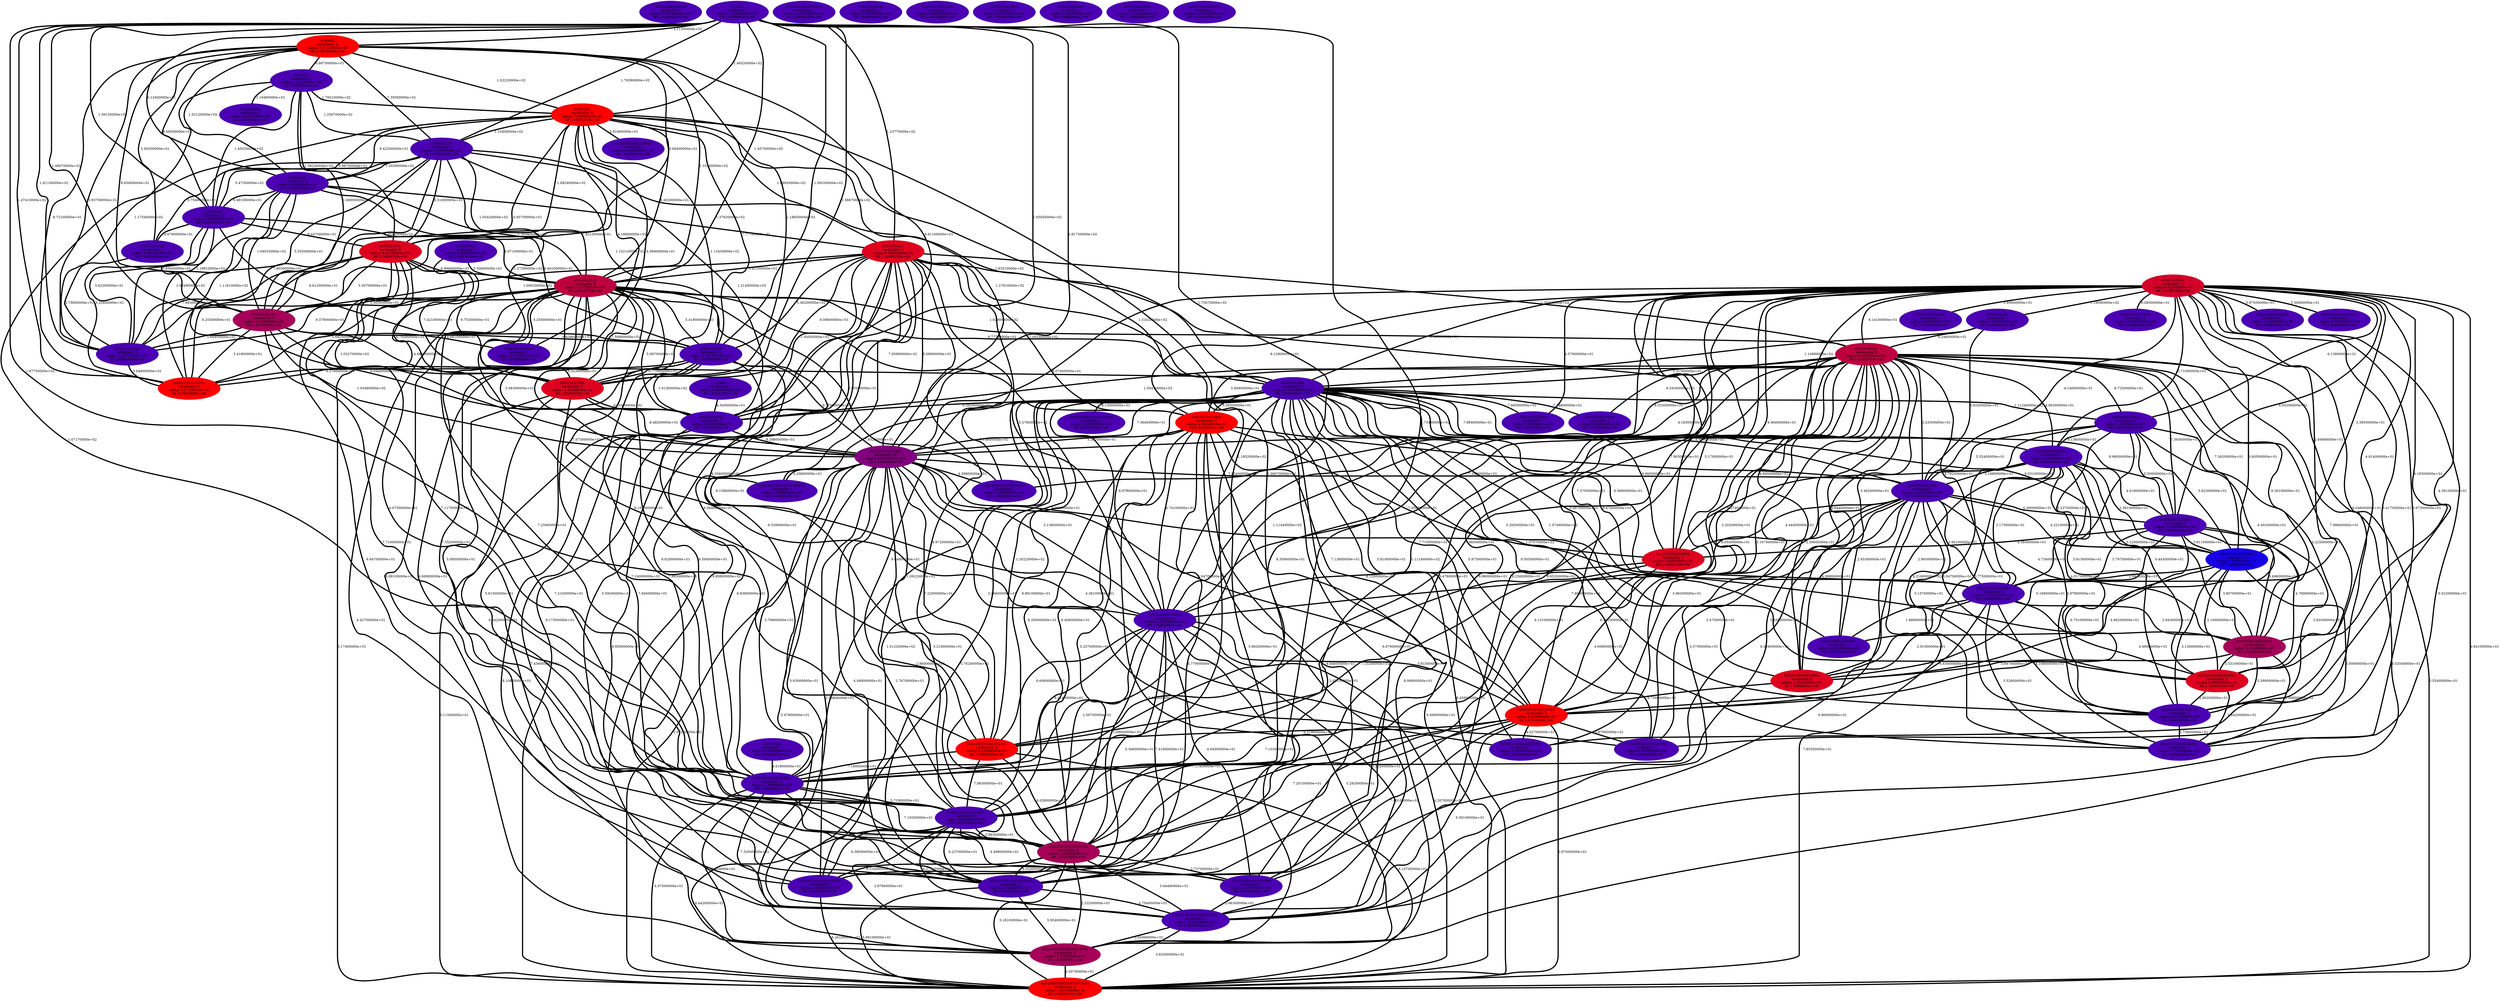 graph parent_cardinality_optimal_16 {
    edge[style=solid, penwidth="5", labeldistance="10"]
    010101000101010 [label="010101000101010\ncardinality 1\nradius 0.00000000e+00\nlfd 1.00000000e+00", color="#4B00B3", style="filled"]
    0101010010101001 [label="0101010010101001\ncardinality 4\nradius 2.76100000e+01\nlfd 1.00000000e+00", color="#4B00B3", style="filled"]
    010101010101001 [label="010101010101001\ncardinality 16\nradius 5.90600000e+01\nlfd 1.19264508e+00", color="#81007D", style="filled"]
    01010101010101010001 [label="01010101010101010001\ncardinality 2\nradius 2.86000000e+01\nlfd 1.00000000e+00", color="#4B00B3", style="filled"]
    010100100 [label="010100100\ncardinality 1\nradius 0.00000000e+00\nlfd 1.00000000e+00", color="#4B00B3", style="filled"]
    01010101010010100 [label="01010101010010100\ncardinality 1\nradius 0.00000000e+00\nlfd 1.00000000e+00", color="#4B00B3", style="filled"]
    01010101010001 [label="01010101010001\ncardinality 5\nradius 4.56000000e+01\nlfd 2.32192809e+00", color="#FE0000", style="filled"]
    010101001001010101 [label="010101001001010101\ncardinality 3\nradius 2.49800000e+01\nlfd 1.58496250e+00", color="#DF001F", style="filled"]
    01001010100 [label="01001010100\ncardinality 1\nradius 0.00000000e+00\nlfd 1.00000000e+00", color="#4B00B3", style="filled"]
    01010100101010001 [label="01010100101010001\ncardinality 3\nradius 2.55400000e+01\nlfd 1.58496250e+00", color="#DF001F", style="filled"]
    0101010010010 [label="0101010010010\ncardinality 2\nradius 2.87900000e+01\nlfd 1.00000000e+00", color="#4B00B3", style="filled"]
    0101010101010101000 [label="0101010101010101000\ncardinality 1\nradius 0.00000000e+00\nlfd 1.00000000e+00", color="#4B00B3", style="filled"]
    010100 [label="010100\ncardinality 2\nradius 1.32940000e+02\nlfd 1.00000000e+00", color="#4B00B3", style="filled"]
    010101000100 [label="010101000100\ncardinality 1\nradius 0.00000000e+00\nlfd 1.00000000e+00", color="#4B00B3", style="filled"]
    0101010101010101001010 [label="0101010101010101001010\ncardinality 1\nradius 0.00000000e+00\nlfd 1.00000000e+00", color="#4B00B3", style="filled"]
    010010100 [label="010010100\ncardinality 1\nradius 0.00000000e+00\nlfd 1.00000000e+00", color="#4B00B3", style="filled"]
    010101001010001 [label="010101001010001\ncardinality 1\nradius 0.00000000e+00\nlfd 1.00000000e+00", color="#4B00B3", style="filled"]
    01010100101010100 [label="01010100101010100\ncardinality 2\nradius 2.60700000e+01\nlfd 1.00000000e+00", color="#4B00B3", style="filled"]
    01001010101010 [label="01001010101010\ncardinality 1\nradius 0.00000000e+00\nlfd 1.00000000e+00", color="#4B00B3", style="filled"]
    0100101001 [label="0100101001\ncardinality 3\nradius 4.62100000e+01\nlfd 1.58496250e+00", color="#DF001F", style="filled"]
    01010100010100 [label="01010100010100\ncardinality 2\nradius 4.06300000e+01\nlfd 1.00000000e+00", color="#4B00B3", style="filled"]
    010101010101000 [label="010101010101000\ncardinality 1\nradius 0.00000000e+00\nlfd 1.00000000e+00", color="#4B00B3", style="filled"]
    010101010100101001 [label="010101010100101001\ncardinality 4\nradius 4.26600000e+01\nlfd 2.00000000e+00", color="#FC0002", style="filled"]
    0101010000 [label="0101010000\ncardinality 2\nradius 5.38900000e+01\nlfd 1.00000000e+00", color="#4B00B3", style="filled"]
    0100010101 [label="0100010101\ncardinality 4\nradius 8.51000000e+01\nlfd 1.00000000e+00", color="#4B00B3", style="filled"]
    01010101010101010010 [label="01010101010101010010\ncardinality 1\nradius 0.00000000e+00\nlfd 1.00000000e+00", color="#4B00B3", style="filled"]
    01010100001 [label="01010100001\ncardinality 8\nradius 6.60000000e+01\nlfd 1.41503750e+00", color="#BE0040", style="filled"]
    010101010101010101010 [label="010101010101010101010\ncardinality 1\nradius 0.00000000e+00\nlfd 1.00000000e+00", color="#4B00B3", style="filled"]
    010000 [label="010000\ncardinality 1\nradius 0.00000000e+00\nlfd 1.00000000e+00", color="#4B00B3", style="filled"]
    01010101010101010100 [label="01010101010101010100\ncardinality 2\nradius 3.71200000e+01\nlfd 1.00000000e+00", color="#4B00B3", style="filled"]
    0101010001010101 [label="0101010001010101\ncardinality 3\nradius 3.82500000e+01\nlfd 1.58496250e+00", color="#DF001F", style="filled"]
    01010010101 [label="01010010101\ncardinality 8\nradius 6.17700000e+01\nlfd 1.41503750e+00", color="#BE0040", style="filled"]
    01010101010010101001 [label="01010101010010101001\ncardinality 1\nradius 0.00000000e+00\nlfd 1.00000000e+00", color="#4B00B3", style="filled"]
    01010101010010 [label="01010101010010\ncardinality 1\nradius 0.00000000e+00\nlfd 1.00000000e+00", color="#4B00B3", style="filled"]
    010101001010010 [label="010101001010010\ncardinality 1\nradius 0.00000000e+00\nlfd 1.00000000e+00", color="#4B00B3", style="filled"]
    010101001000 [label="010101001000\ncardinality 1\nradius 0.00000000e+00\nlfd 1.00000000e+00", color="#4B00B3", style="filled"]
    01010100100101010 [label="01010100100101010\ncardinality 1\nradius 0.00000000e+00\nlfd 1.00000000e+00", color="#4B00B3", style="filled"]
    0101001001 [label="0101001001\ncardinality 9\nradius 6.43800000e+01\nlfd 1.58496250e+00", color="#DF001F", style="filled"]
    010101000100101 [label="010101000100101\ncardinality 2\nradius 3.32400000e+01\nlfd 1.00000000e+00", color="#4B00B3", style="filled"]
    0101010101010101010101 [label="0101010101010101010101\ncardinality 5\nradius 2.76400000e+01\nlfd 1.32192809e+00", color="#A60058", style="filled"]
    01010101010101000 [label="01010101010101000\ncardinality 2\nradius 5.39500000e+01\nlfd 1.00000000e+00", color="#4B00B3", style="filled"]
    010101000101001 [label="010101000101001\ncardinality 2\nradius 3.26300000e+01\nlfd 1.00000000e+00", color="#4B00B3", style="filled"]
    01010010100 [label="01010010100\ncardinality 2\nradius 4.68700000e+01\nlfd 1.00000000e+00", color="#4B00B3", style="filled"]
    01010101001 [label="01010101001\ncardinality 43\nradius 6.62300000e+01\nlfd 1.51937416e+00", color="#D4002A", style="filled"]
    01010100010010 [label="01010100010010\ncardinality 1\nradius 0.00000000e+00\nlfd 1.00000000e+00", color="#4B00B3", style="filled"]
    0101010101001010100 [label="0101010101001010100\ncardinality 1\nradius 0.00000000e+00\nlfd 1.00000000e+00", color="#4B00B3", style="filled"]
    0100001 [label="0100001\ncardinality 4\nradius 7.87900000e+01\nlfd 2.00000000e+00", color="#FC0002", style="filled"]
    010101010101010010 [label="010101010101010010\ncardinality 1\nradius 0.00000000e+00\nlfd 1.00000000e+00", color="#4B00B3", style="filled"]
    01001001 [label="01001001\ncardinality 9\nradius 7.08000000e+01\nlfd 2.16992500e+00", color="#FE0000", style="filled"]
    0101010101010100101 [label="0101010101010100101\ncardinality 5\nradius 5.01800000e+01\nlfd 1.32192809e+00", color="#A60058", style="filled"]
    01010101010101010010101 [label="01010101010101010010101\ncardinality 4\nradius 3.82100000e+01\nlfd 2.00000000e+00", color="#FC0002", style="filled"]
    0101010010101000 [label="0101010010101000\ncardinality 1\nradius 0.00000000e+00\nlfd 1.00000000e+00", color="#4B00B3", style="filled"]
    010001010 [label="010001010\ncardinality 1\nradius 0.00000000e+00\nlfd 1.00000000e+00", color="#4B00B3", style="filled"]
    010101001010101001 [label="010101001010101001\ncardinality 2\nradius 1.71500000e+01\nlfd 1.00000000e+00", color="#4B00B3", style="filled"]
    010101010001 [label="010101010001\ncardinality 2\nradius 5.50300000e+01\nlfd 1.00000000e+00", color="#4B00B3", style="filled"]
    0101010010100101 [label="0101010010100101\ncardinality 5\nradius 2.93700000e+01\nlfd 7.36965594e-01", color="#1800E6", style="filled"]
    010010101010 [label="010010101010\ncardinality 2\nradius 4.82700000e+01\nlfd 1.00000000e+00", color="#4B00B3", style="filled"]
    0101010010001 [label="0101010010001\ncardinality 2\nradius 3.11400000e+01\nlfd 1.00000000e+00", color="#4B00B3", style="filled"]
    01010101000 [label="01010101000\ncardinality 2\nradius 8.32300000e+01\nlfd 1.00000000e+00", color="#4B00B3", style="filled"]
    010100101001 [label="010100101001\ncardinality 3\nradius 4.46500000e+01\nlfd 1.58496250e+00", color="#DF001F", style="filled"]
    01010100101010101 [label="01010100101010101\ncardinality 5\nradius 3.21400000e+01\nlfd 1.32192809e+00", color="#A60058", style="filled"]
    010010001 [label="010010001\ncardinality 2\nradius 6.00600000e+01\nlfd 1.00000000e+00", color="#4B00B3", style="filled"]
    0101010101000 [label="0101010101000\ncardinality 1\nradius 0.00000000e+00\nlfd 1.00000000e+00", color="#4B00B3", style="filled"]
    010010101010101 [label="010010101010101\ncardinality 4\nradius 3.27100000e+01\nlfd 2.00000000e+00", color="#FC0002", style="filled"]
    01001000 [label="01001000\ncardinality 2\nradius 8.86900000e+01\nlfd 1.00000000e+00", color="#4B00B3", style="filled"]
    0101010101001010101 [label="0101010101001010101\ncardinality 4\nradius 4.22900000e+01\nlfd 2.00000000e+00", color="#FC0002", style="filled"]
    010101010101010101001 [label="010101010101010101001\ncardinality 2\nradius 2.98600000e+01\nlfd 1.00000000e+00", color="#4B00B3", style="filled"]
    0101010101010001 [label="0101010101010001\ncardinality 4\nradius 5.00300000e+01\nlfd 1.00000000e+00", color="#4B00B3", style="filled"]
    01010100101000 [label="01010100101000\ncardinality 1\nradius 0.00000000e+00\nlfd 1.00000000e+00", color="#4B00B3", style="filled"]
    010010101001 [label="010010101001\ncardinality 5\nradius 4.84000000e+01\nlfd 1.32192809e+00", color="#A60058", style="filled"]
    0100010 [label="0100010\ncardinality 2\nradius 1.21370000e+02\nlfd 1.00000000e+00", color="#4B00B3", style="filled"]
    010101001001010 [label="010101001001010\ncardinality 1\nradius 0.00000000e+00\nlfd 1.00000000e+00", color="#4B00B3", style="filled"]
    010101010101010001 [label="010101010101010001\ncardinality 2\nradius 4.80600000e+01\nlfd 1.00000000e+00", color="#4B00B3", style="filled"]
    01010101000 -- 0101010010101001 [label="6.58900000e+01"]
    0101001001 -- 010101010101010001 [label="6.53900000e+01"]
    01010100010100 -- 01010100101010101 [label="4.73400000e+01"]
    01010100001 -- 01010101010101010010 [label="4.18300000e+01"]
    01010100001 -- 0101010010100101 [label="7.36200000e+01"]
    01001000 -- 010010101010 [label="1.19910000e+02"]
    01010010101 -- 01001010101010 [label="5.25000000e+01"]
    010101010001 -- 01010101010101010100 [label="7.43600000e+01"]
    0100001 -- 01001010100 [label="5.00200000e+01"]
    010100100 -- 01010010101 [label="5.30600000e+01"]
    010101000100101 -- 010101001010101001 [label="3.97900000e+01"]
    01010101000 -- 01010101010001 [label="5.38300000e+01"]
    01010101000 -- 01010101010101010010 [label="4.13800000e+01"]
    010101010101001 -- 010101010100101001 [label="5.04700000e+01"]
    01010101010001 -- 01010101010101010010101 [label="6.06600000e+01"]
    01010100010100 -- 01010100101010001 [label="4.09900000e+01"]
    010100 -- 010010001 [label="1.56150000e+02"]
    010101000100101 -- 01010100101010100 [label="4.01700000e+01"]
    010101000100101 -- 01010100101010001 [label="2.99300000e+01"]
    01010101000 -- 01010101010010101001 [label="5.97300000e+01"]
    01010010101 -- 01010101010101000 [label="7.25900000e+01"]
    01010101010101010100 -- 01010101010101010010101 [label="3.98100000e+01"]
    01010101010001 -- 0101010101010101000 [label="4.04600000e+01"]
    01010010101 -- 01010100001 [label="1.02900000e+02"]
    010010101010 -- 010010101010101 [label="5.04800000e+01"]
    01010101001 -- 010101000100101 [label="3.71000000e+01"]
    010101010001 -- 010101010101010101001 [label="8.10800000e+01"]
    010101000101001 -- 01010100101010100 [label="3.92500000e+01"]
    01010101001 -- 01010101010001 [label="8.12900000e+01"]
    01010101001 -- 010101010100101001 [label="7.37500000e+01"]
    01010101000 -- 010101001010101001 [label="9.50500000e+01"]
    0101001001 -- 01010101010101010100 [label="9.04800000e+01"]
    010100 -- 010010101001 [label="1.49070000e+02"]
    010101000101001 -- 01010100101010001 [label="5.19900000e+01"]
    01010101001 -- 010101010101001 [label="9.07400000e+01"]
    0101010010010 -- 01010100010100 [label="5.52400000e+01"]
    010010001 -- 01010010101 [label="8.97100000e+01"]
    01010101001 -- 01010101010101010001 [label="9.47600000e+01"]
    010101010101010001 -- 0101010101010100101 [label="3.89300000e+01"]
    01010100010100 -- 0101010010101000 [label="2.85300000e+01"]
    010101010101001 -- 0101010101010001 [label="3.13800000e+01"]
    01010101010001 -- 010101010101001 [label="5.38700000e+01"]
    0101010010100101 -- 01010100101010101 [label="3.80700000e+01"]
    01010101000 -- 01010100010100 [label="6.66000000e+01"]
    010010101001 -- 010010101010 [label="5.66400000e+01"]
    01010100010100 -- 01010101010010101001 [label="3.47300000e+01"]
    0100101001 -- 01010010101 [label="6.89600000e+01"]
    010101010100101001 -- 01010101010101010100 [label="7.40100000e+01"]
    0101010010010 -- 010101000101001 [label="5.50000000e+01"]
    01010101001 -- 01010101010101010010101 [label="9.84100000e+01"]
    01010101010101000 -- 010101010101010001 [label="5.71900000e+01"]
    01010100010100 -- 01010101010101010010101 [label="7.85500000e+01"]
    01010101001 -- 01010101000 [label="6.56600000e+01"]
    010100 -- 0101010101001010101 [label="1.67750000e+02"]
    01010010101 -- 0101010101010101000 [label="4.80800000e+01"]
    01010010101 -- 01010101010001 [label="7.95800000e+01"]
    01010100010100 -- 010101001001010101 [label="6.04700000e+01"]
    01010101000 -- 01010100101010101 [label="8.47400000e+01"]
    010100 -- 0101010101010001 [label="1.75670000e+02"]
    010100101001 -- 010101010101001 [label="8.48200000e+01"]
    01010010101 -- 01010101010101010010 [label="6.15500000e+01"]
    010101010101001 -- 0101010101010101010101 [label="3.47800000e+01"]
    010101010101001 -- 0101010101010101001010 [label="4.20800000e+01"]
    01010101010101000 -- 01010101010101010100 [label="5.27600000e+01"]
    01010101001 -- 01010101010101000 [label="1.11440000e+02"]
    0100001 -- 010010001 [label="6.68500000e+01"]
    010100 -- 010101010001 [label="1.65050000e+02"]
    01010101001 -- 01010100101000 [label="5.94900000e+01"]
    010101000101001 -- 010101001001010101 [label="4.78900000e+01"]
    01010100001 -- 0101010101001010100 [label="3.16700000e+01"]
    0101010010100101 -- 0101010010101001 [label="2.94200000e+01"]
    01001001 -- 010101010101010001 [label="1.18520000e+02"]
    0100101001 -- 010101010001 [label="6.75500000e+01"]
    01010100001 -- 01010100101010101 [label="6.39100000e+01"]
    01001000 -- 010100101001 [label="1.11610000e+02"]
    0101001001 -- 010010101001 [label="1.09020000e+02"]
    01010101000 -- 010101000100101 [label="7.88400000e+01"]
    010101000100101 -- 010101001001010101 [label="4.44300000e+01"]
    0101001001 -- 010101010101001 [label="6.09800000e+01"]
    010100101001 -- 010101010001 [label="6.65400000e+01"]
    01001000 -- 010010101010101 [label="1.00490000e+02"]
    01010101001 -- 010101001001010101 [label="4.18300000e+01"]
    010101010101001 -- 01010101010010101001 [label="4.36100000e+01"]
    010100 -- 01001000 [label="6.12400000e+01"]
    0101010101010100101 -- 01010101010101010001 [label="4.31600000e+01"]
    01010100001 -- 010101010101010101001 [label="4.37500000e+01"]
    01010101000 -- 0101010101010101001010 [label="7.93200000e+01"]
    0101010101010001 -- 0101010101010101000 [label="4.04500000e+01"]
    01010010100 -- 0101010101010100101 [label="7.84000000e+01"]
    0101010101010001 -- 0101010101010101010101 [label="3.29200000e+01"]
    010101010100101001 -- 0101010101001010100 [label="4.02700000e+01"]
    01010101000 -- 0101010101000 [label="7.66500000e+01"]
    0100010101 -- 01001000 [label="1.30300000e+02"]
    01010010101 -- 010101010101010001 [label="7.35200000e+01"]
    01010101001 -- 0101010101010001 [label="1.06880000e+02"]
    01010101000 -- 01010101010101010001 [label="1.01220000e+02"]
    01010010100 -- 0101010101010001 [label="8.35600000e+01"]
    01010101000 -- 01010101010101010100 [label="5.66200000e+01"]
    010101010101001 -- 0101010001010101 [label="9.05600000e+01"]
    010100 -- 01010010101 [label="1.45700000e+02"]
    01001001 -- 010010101010101 [label="4.56900000e+01"]
    0101010010010 -- 010101001010101001 [label="4.21900000e+01"]
    01010100001 -- 01010100010010 [label="6.54300000e+01"]
    010101010101010001 -- 0101010101010101010101 [label="3.87900000e+01"]
    01010100001 -- 0101010101010101000 [label="5.83800000e+01"]
    010101010100101001 -- 0101010101010100101 [label="7.20100000e+01"]
    01010010101 -- 0101010101001010101 [label="8.10300000e+01"]
    01010010101 -- 010010101010101 [label="5.68100000e+01"]
    01001001 -- 0101001001 [label="1.09930000e+02"]
    01001001 -- 0101010101010100101 [label="1.06070000e+02"]
    0100001 -- 01001001 [label="1.02220000e+02"]
    010101010100101001 -- 01010101010101010010101 [label="5.67000000e+01"]
    01010010100 -- 010100101001 [label="6.77000000e+01"]
    01010010101 -- 010101010001 [label="5.09700000e+01"]
    01010101010101010001 -- 01010101010101010010101 [label="6.26100000e+01"]
    01001001 -- 0100010101 [label="1.10400000e+02"]
    0100010101 -- 010010101010 [label="5.35500000e+01"]
    0101001001 -- 01010101010101010010101 [label="6.17300000e+01"]
    01001001 -- 010101010101001 [label="1.27610000e+02"]
    01010101001 -- 0101010010101000 [label="3.60500000e+01"]
    0101001001 -- 010101010001 [label="1.00500000e+02"]
    010101010101001 -- 0101010101010101000 [label="2.76700000e+01"]
    01010100001 -- 01010100010100 [label="3.23500000e+01"]
    010010101001 -- 010101010001 [label="6.69400000e+01"]
    01001001 -- 01001010101010 [label="4.18800000e+01"]
    01010101010101000 -- 010101010101010101001 [label="7.52000000e+01"]
    01010101000 -- 01010100010010 [label="7.38600000e+01"]
    0101010101001010101 -- 01010101010101000 [label="7.19000000e+01"]
    01010101000 -- 01010100101010001 [label="5.26500000e+01"]
    01001001 -- 010100101001 [label="1.13430000e+02"]
    0100001 -- 0100101001 [label="9.06400000e+01"]
    01010100001 -- 0101010010101000 [label="3.48200000e+01"]
    01001001 -- 01010010101 [label="8.40200000e+01"]
    0101001001 -- 01010101000 [label="1.31020000e+02"]
    010101010101001 -- 0101010101001010101 [label="7.22000000e+01"]
    01010101001 -- 0101010010100101 [label="3.38500000e+01"]
    010010101001 -- 01010010100 [label="6.63800000e+01"]
    0100001 -- 010010101010 [label="3.93700000e+01"]
    01010101001 -- 01010100101010001 [label="4.89500000e+01"]
    0101010101010100101 -- 0101010101010101010101 [label="2.33200000e+01"]
    01010100101010001 -- 010101010100101001 [label="6.75000000e+01"]
    01010101010001 -- 010101010101010101001 [label="2.62100000e+01"]
    01010101010001 -- 0101010101010001 [label="4.74100000e+01"]
    01010100001 -- 010101010001 [label="1.05470000e+02"]
    0100101001 -- 010010101001 [label="5.50700000e+01"]
    01010101000 -- 010101010100101001 [label="7.71500000e+01"]
    01010101001 -- 01010100001 [label="6.14100000e+01"]
    010101010101001 -- 0101010101010100101 [label="2.86000000e+01"]
    01010101001 -- 010101000101001 [label="4.05200000e+01"]
    0101001001 -- 0101010101010101010101 [label="5.59200000e+01"]
    010101000100101 -- 0101010001010101 [label="6.27400000e+01"]
    01010101000 -- 010101010101010101010 [label="8.13000000e+01"]
    010101000100101 -- 010101010100101001 [label="5.77500000e+01"]
    01001000 -- 01010010100 [label="8.40100000e+01"]
    0100010 -- 010010001 [label="1.45020000e+02"]
    01001001 -- 010010001 [label="5.96700000e+01"]
    010100 -- 0100001 [label="2.11500000e+02"]
    01010100001 -- 010101010101001 [label="6.53300000e+01"]
    010010001 -- 0100101001 [label="8.44700000e+01"]
    010100 -- 0100010101 [label="1.76380000e+02"]
    0101010101001010101 -- 01010101010101010010101 [label="6.14700000e+01"]
    01010101000 -- 01010101010101010010101 [label="8.45900000e+01"]
    01010101001 -- 01010100010100 [label="4.14600000e+01"]
    010101010101010001 -- 0101010101010101000 [label="4.49800000e+01"]
    01010100010100 -- 0101010101010001 [label="8.65400000e+01"]
    010101010101010001 -- 01010101010101010100 [label="6.23700000e+01"]
    01010100101010101 -- 010101001010101001 [label="2.40900000e+01"]
    0101010101010001 -- 010101010100101001 [label="5.81500000e+01"]
    01010010101 -- 01010101010101010010101 [label="5.17400000e+01"]
    0101010010010 -- 010101000100101 [label="6.13600000e+01"]
    010100 -- 010010101010 [label="1.81150000e+02"]
    01001001 -- 010010101010 [label="7.92100000e+01"]
    0101001001 -- 01010010101 [label="5.42100000e+01"]
    0100101001 -- 01010101000 [label="9.75300000e+01"]
    01010101010001 -- 01010100010100 [label="7.90300000e+01"]
    010010001 -- 01010010100 [label="8.61200000e+01"]
    010101010001 -- 010101010101001 [label="8.29800000e+01"]
    0101010101010001 -- 01010101010101000 [label="8.17400000e+01"]
    0100010101 -- 010010101001 [label="8.82900000e+01"]
    010101010101001 -- 010101010101010101001 [label="2.76600000e+01"]
    010101010100101001 -- 0101010101001010101 [label="6.51900000e+01"]
    0100010101 -- 0100101001 [label="9.31800000e+01"]
    01010101001 -- 01010101010010101001 [label="5.41700000e+01"]
    01010101001 -- 01010100101010101 [label="4.91400000e+01"]
    010010101001 -- 010010101010101 [label="3.41800000e+01"]
    01010101010101000 -- 01010101010101010010101 [label="4.07500000e+01"]
    01010100101010101 -- 01010100101010001 [label="3.94700000e+01"]
    01010100001 -- 0101010001010101 [label="5.17900000e+01"]
    0101010101010100101 -- 0101010101010101000 [label="2.72700000e+01"]
    0100101001 -- 01010101010101000 [label="7.11700000e+01"]
    010100 -- 01010010100 [label="1.09330000e+02"]
    010101010101010101001 -- 0101010101010101010101 [label="3.65000000e+01"]
    01001001 -- 0100101001 [label="1.08240000e+02"]
    01010101001 -- 0101010000 [label="1.16090000e+02"]
    01010101000 -- 0101010101001010100 [label="5.81000000e+01"]
    010101010101001 -- 0101010101001010100 [label="3.36600000e+01"]
    0101010010100101 -- 010101001001010101 [label="2.10000000e+01"]
    01010100001 -- 01010101010101010100 [label="6.49100000e+01"]
    0101010000 -- 01010101000 [label="1.14990000e+02"]
    01010010100 -- 01010101010101000 [label="9.59400000e+01"]
    010100101001 -- 01010101010101000 [label="7.24000000e+01"]
    010101010101001 -- 01010101010101010001 [label="5.63000000e+01"]
    01010010101 -- 01010010100 [label="5.41900000e+01"]
    010101010101010001 -- 010101010101010101001 [label="4.27700000e+01"]
    01010010101 -- 0101010101010001 [label="7.07300000e+01"]
    010100101001 -- 010101010101010001 [label="7.21500000e+01"]
    01010100101010101 -- 010101001001010101 [label="3.53100000e+01"]
    010101010001 -- 01010101010101010010101 [label="8.11500000e+01"]
    01010010101 -- 010010101010 [label="9.37900000e+01"]
    0101001001 -- 01010010100 [label="5.36200000e+01"]
    0100010101 -- 01001010100 [label="5.75400000e+01"]
    0100001 -- 01001000 [label="1.52120000e+02"]
    01010101000 -- 010101001001010101 [label="1.07490000e+02"]
    0101010101010001 -- 0101010101001010101 [label="6.60600000e+01"]
    01010101001 -- 010101001010101001 [label="3.97300000e+01"]
    01010101000 -- 0101010101010001 [label="8.97800000e+01"]
    0100010 -- 01001001 [label="1.79310000e+02"]
    01001000 -- 010010001 [label="9.49100000e+01"]
    01010100010100 -- 010101010100101001 [label="3.96300000e+01"]
    01010101001 -- 01010100100101010 [label="5.50600000e+01"]
    0101010010101001 -- 01010100101010001 [label="2.91000000e+01"]
    01010101001 -- 01010101010101010100 [label="9.96000000e+01"]
    01010101001 -- 01010100101010100 [label="4.39100000e+01"]
    0101010010010 -- 0101010010100101 [label="5.62300000e+01"]
    0101010010010 -- 0101010010101001 [label="5.23700000e+01"]
    01010101000 -- 0101010010100101 [label="9.53100000e+01"]
    0100010101 -- 01010101000 [label="1.63310000e+02"]
    01010101000 -- 01010101010101000 [label="1.09220000e+02"]
    01010010101 -- 01010101000 [label="9.77700000e+01"]
    01010101001 -- 010101001010001 [label="6.08500000e+01"]
    0100001 -- 01010010101 [label="1.33160000e+02"]
    0100101001 -- 010010101010 [label="7.99300000e+01"]
    01010101000 -- 0101010010010 [label="1.11240000e+02"]
    0101010010101001 -- 01010100101010100 [label="4.16800000e+01"]
    01001001 -- 01001000 [label="9.42200000e+01"]
    010101010001 -- 0101010101010100101 [label="8.85000000e+01"]
    01010101000 -- 010101000101001 [label="9.96000000e+01"]
    01010010100 -- 010101010001 [label="1.01300000e+02"]
    0101001001 -- 010100101001 [label="8.09600000e+01"]
    01001000 -- 01010010101 [label="1.30580000e+02"]
    01010010100 -- 010010101010101 [label="6.57600000e+01"]
    01010100001 -- 01010101010001 [label="5.90400000e+01"]
    010100 -- 01001001 [label="1.46520000e+02"]
    010100 -- 0101010101010100101 [label="1.73490000e+02"]
    01001000 -- 0101001001 [label="1.37630000e+02"]
    010101010001 -- 01010101010101000 [label="8.83600000e+01"]
    0101010101010100101 -- 01010101010101010100 [label="6.02000000e+01"]
    0101010101010001 -- 010101010101010001 [label="2.56700000e+01"]
    0100001 -- 010010101001 [label="8.65900000e+01"]
    010010101001 -- 010100101001 [label="4.68600000e+01"]
    01010100001 -- 01010101000 [label="5.31300000e+01"]
    01010101001 -- 0101010101001010100 [label="6.04600000e+01"]
    01010100101010100 -- 010101001010101001 [label="3.75600000e+01"]
    0101010001010101 -- 010101010100101001 [label="4.00900000e+01"]
    010010001 -- 010010101010 [label="3.62200000e+01"]
    0100010 -- 010010101001 [label="1.66900000e+02"]
    01010101000 -- 010101010101010001 [label="9.89100000e+01"]
    0100010101 -- 01010010100 [label="1.14210000e+02"]
    010101000101001 -- 01010100101010101 [label="5.69600000e+01"]
    010101001001010101 -- 01010100101010100 [label="2.89200000e+01"]
    01010101001 -- 010101001010010 [label="5.97500000e+01"]
    01010101010001 -- 0101010101010101010101 [label="5.41300000e+01"]
    01010100001 -- 010101010100101001 [label="3.20200000e+01"]
    010101010101001 -- 010101010101010001 [label="3.21900000e+01"]
    0101010101010101010101 -- 01010101010101010010101 [label="4.50700000e+01"]
    01010101000 -- 0101010101010101010101 [label="8.06800000e+01"]
    0101001001 -- 01010101010101010001 [label="6.62000000e+01"]
    01010101010101010100 -- 010101010101010101001 [label="4.75400000e+01"]
    010101000100101 -- 0101010010100101 [label="2.58100000e+01"]
    01010101001 -- 010101010101010101001 [label="9.02200000e+01"]
    01010100010100 -- 0101010010101001 [label="2.94100000e+01"]
    01010101000 -- 0101010101010101000 [label="6.67900000e+01"]
    01010010101 -- 010100101001 [label="7.50900000e+01"]
    010101000101001 -- 0101010001010101 [label="4.38400000e+01"]
    0101010101001010101 -- 010101010101010001 [label="7.98300000e+01"]
    0101010010010 -- 01010100101010101 [label="4.40200000e+01"]
    0101010010010 -- 01010100101010100 [label="3.91500000e+01"]
    01010101001 -- 0101010101010100101 [label="1.11160000e+02"]
    0101010010101001 -- 010101001010101001 [label="3.52600000e+01"]
    010010100 -- 01010101010101000 [label="4.61800000e+01"]
    0101010101010001 -- 01010101010101010010101 [label="4.20700000e+01"]
    01010100010100 -- 010101010101010101001 [label="6.90000000e+01"]
    01001001 -- 010101010101010010 [label="5.91800000e+01"]
    01010010100 -- 010101010101010001 [label="7.98300000e+01"]
    0100001 -- 0100010 [label="8.68700000e+01"]
    01010100001 -- 0101010101010100101 [label="7.86900000e+01"]
    01010100101010101 -- 01010100101010100 [label="3.39900000e+01"]
    0101010010100101 -- 010101001010101001 [label="3.00000000e+01"]
    01010100001 -- 0101010101001010101 [label="7.86500000e+01"]
    0101001001 -- 01010101010101000 [label="9.36400000e+01"]
    0101010010100101 -- 01010100101010001 [label="4.96200000e+01"]
    0101010010100101 -- 01010100101010100 [label="3.13600000e+01"]
    0101010000 -- 01010100001 [label="9.24600000e+01"]
    01010101000 -- 0101010001010101 [label="9.96000000e+01"]
    01010010101 -- 0101010101010101010101 [label="4.42700000e+01"]
    010101000100101 -- 01010100101010101 [label="3.22000000e+01"]
    0100001 -- 010100101001 [label="1.18650000e+02"]
    0100010101 -- 010100101001 [label="1.27290000e+02"]
    0100010 -- 010010101010 [label="1.17540000e+02"]
    01010010101 -- 010101010101010101001 [label="5.91500000e+01"]
    01010100001 -- 01010101010101010001 [label="8.13100000e+01"]
    0101010010010 -- 010101001001010101 [label="4.22500000e+01"]
    010101010100101001 -- 01010101010101000 [label="7.10300000e+01"]
    0101010101010100101 -- 01010101010101010010101 [label="3.18100000e+01"]
    010101000101001 -- 0101010010101001 [label="3.79700000e+01"]
    010100100 -- 01010101010101000 [label="4.07300000e+01"]
    01010101010001 -- 0101010010101001 [label="7.05000000e+01"]
    0100001 -- 010010101010101 [label="8.72100000e+01"]
    01010101010101000 -- 0101010101010101010101 [label="7.89400000e+01"]
    0101001001 -- 0101010101010001 [label="5.27800000e+01"]
    010101010101010001 -- 01010101010101010010101 [label="4.44200000e+01"]
    01010100010100 -- 0101010010100101 [label="4.22100000e+01"]
    010000 -- 010101010001 [label="4.54500000e+01"]
    01010100001 -- 010101000101001 [label="7.39300000e+01"]
    0101001001 -- 010101010101010101001 [label="8.25600000e+01"]
    01010100001 -- 01010101010101000 [label="8.35900000e+01"]
    010101001001010101 -- 010101001010101001 [label="1.84200000e+01"]
    010100 -- 0101001001 [label="1.23770000e+02"]
    0101010001010101 -- 0101010101010001 [label="8.12000000e+01"]
    010010001 -- 010010101001 [label="5.95400000e+01"]
    01010100010100 -- 010101000101001 [label="4.36000000e+01"]
    01010101001 -- 0101010010101001 [label="2.84900000e+01"]
    010100 -- 010101010101001 [label="1.81750000e+02"]
    01010010101 -- 0101010101010101001010 [label="3.58300000e+01"]
    010101000100101 -- 01010100010100 [label="3.18800000e+01"]
    01010101010001 -- 010101010100101001 [label="7.12600000e+01"]
    0101010101010100101 -- 010101010101010101001 [label="3.64400000e+01"]
    0101010010101001 -- 0101010010101000 [label="1.88600000e+01"]
    01010101010001 -- 0101010101010100101 [label="5.25700000e+01"]
    0100010101 -- 010010101010101 [label="7.90300000e+01"]
    01001001 -- 01010010100 [label="7.77700000e+01"]
    01010101000 -- 0101010010101000 [label="5.09700000e+01"]
    0101001001 -- 0101010101010100101 [label="4.97200000e+01"]
    01001001 -- 01010101010101000 [label="1.07170000e+02"]
    0100010 -- 010001010 [label="1.19490000e+02"]
    0100101001 -- 010101010101001 [label="1.03270000e+02"]
    010101010100101001 -- 01010101010010101001 [label="3.87000000e+01"]
    01010100001 -- 0101010101010101010101 [label="8.02500000e+01"]
    01010100001 -- 01010101010010101001 [label="2.50600000e+01"]
    010101000101001 -- 0101010010100101 [label="3.81100000e+01"]
    0101010101001010101 -- 0101010101010100101 [label="8.02800000e+01"]
    01010101000 -- 0101010101001010101 [label="1.20220000e+02"]
    01010010100 -- 010101010101001 [label="9.17600000e+01"]
    0101010101010001 -- 0101010101010100101 [label="3.09000000e+01"]
    010101010100101001 -- 010101010101010101001 [label="5.39100000e+01"]
    010101000100101 -- 0101010010101001 [label="3.17500000e+01"]
    010101010101001 -- 01010100010100 [label="7.83400000e+01"]
    01010101001 -- 0101010010010 [label="6.13800000e+01"]
    010010101001 -- 010101010101001 [label="1.03480000e+02"]
    0100001 -- 010101010001 [label="9.61100000e+01"]
    01010101001 -- 0101010101000 [label="4.57900000e+01"]
    010100101001 -- 0101010101010100101 [label="9.34200000e+01"]
    0101001001 -- 01010101010001 [label="1.00190000e+02"]
    0100001 -- 0100010101 [label="7.35000000e+01"]
    0101010101010101000 -- 010101010101010101001 [label="2.66300000e+01"]
    0101010010101001 -- 010101001001010101 [label="4.49000000e+01"]
    01010100001 -- 010101000100101 [label="4.96300000e+01"]
    0101001001 -- 0101010101001010101 [label="8.15800000e+01"]
    010101010100101001 -- 010101010101010001 [label="7.11400000e+01"]
    0100101001 -- 01010101010101010100 [label="6.64700000e+01"]
    010100 -- 010100101001 [label="1.56670000e+02"]
    01010101010001 -- 010101010101010001 [label="6.35000000e+01"]
    010010101001 -- 01001010101010 [label="4.66100000e+01"]
    01010100001 -- 0101010010010 [label="8.72500000e+01"]
    01010100010100 -- 0101010001010101 [label="4.44400000e+01"]
    010101000100101 -- 010101000101001 [label="4.01800000e+01"]
    010101010101001 -- 01010101010101010100 [label="4.49000000e+01"]
    01010100001 -- 0101010010101001 [label="4.79200000e+01"]
    010101010101010001 -- 01010101010101010001 [label="6.38500000e+01"]
    010101010101001 -- 01010101010101000 [label="5.76800000e+01"]
    01010100001 -- 01010100101010001 [label="4.64400000e+01"]
    01010100010100 -- 01010100101010100 [label="5.15700000e+01"]
    01010101000 -- 0101010101010100101 [label="9.40600000e+01"]
    0100010101 -- 01010010101 [label="1.05420000e+02"]
    01010101010101000 -- 0101010101010100101 [label="7.10200000e+01"]
    0101010001010101 -- 0101010101001010101 [label="7.13200000e+01"]
    0100010 -- 0100010101 [label="1.25670000e+02"]
    010010001 -- 010010101010101 [label="3.33400000e+01"]
    01010010101 -- 010010101001 [label="5.66300000e+01"]
    0101010000 -- 01010100010100 [label="8.62500000e+01"]
    0101001001 -- 01010100001 [label="1.26310000e+02"]
    01010101000 -- 010101010001 [label="9.38200000e+01"]
    01010010101 -- 010101010101001 [label="5.55300000e+01"]
    0101010010101001 -- 01010100101010101 [label="2.94300000e+01"]
    010101000101001 -- 010101010100101001 [label="6.79100000e+01"]
    01010010101 -- 01010101010101010100 [label="6.69900000e+01"]
    0101010101010001 -- 01010101010101010100 [label="7.41600000e+01"]
    01001010100 -- 010010101010 [label="3.75900000e+01"]
    01001000 -- 010010101001 [label="1.04010000e+02"]
    01010100001 -- 010101010101010001 [label="8.65200000e+01"]
    01010100001 -- 01010100101010100 [label="7.98600000e+01"]
    01010101010001 -- 01010101010101010100 [label="6.77900000e+01"]
    01010010101 -- 01010101010101010001 [label="8.08100000e+01"]
    0100010 -- 0100101001 [label="1.58230000e+02"]
    010101010101001 -- 01010101010101010010 [label="4.39800000e+01"]
    01010101010101010100 -- 0101010101010101010101 [label="5.85400000e+01"]
    010010101001 -- 01010101010101000 [label="7.71600000e+01"]
    010101010101010101001 -- 01010101010101010010101 [label="3.63500000e+01"]
    01010100001 -- 0101010101010001 [label="7.35300000e+01"]
    0100010101 -- 010010001 [label="5.47300000e+01"]
    01010010101 -- 0101010101010100101 [label="5.08500000e+01"]
    01010101000 -- 010101010101001 [label="7.36400000e+01"]
    0101010010101001 -- 010101010100101001 [label="6.83000000e+01"]
    01010101001 -- 0101010001010101 [label="8.06400000e+01"]
    0100101001 -- 010100101001 [label="7.42100000e+01"]
    0100101001 -- 010010101010101 [label="6.25500000e+01"]
    01010100010100 -- 01010101010101000 [label="9.38400000e+01"]
    010101010101001 -- 01010101010101010010101 [label="2.07100000e+01"]
    010100 -- 010010101010101 [label="1.47410000e+02"]
    0101010101010001 -- 010101010101010101001 [label="3.30200000e+01"]
    010010001 -- 01001010100 [label="4.67900000e+01"]
    01010101000 -- 010101010101010101001 [label="5.76200000e+01"]
    0101010101010001 -- 01010101010101010001 [label="5.36600000e+01"]
    01010101000 -- 01010100101010100 [label="1.07570000e+02"]
    01010100001 -- 01010101010101010010101 [label="6.55400000e+01"]
    0100010101 -- 010101010001 [label="1.21450000e+02"]
    01001001 -- 010010101001 [label="6.65700000e+01"]
}
